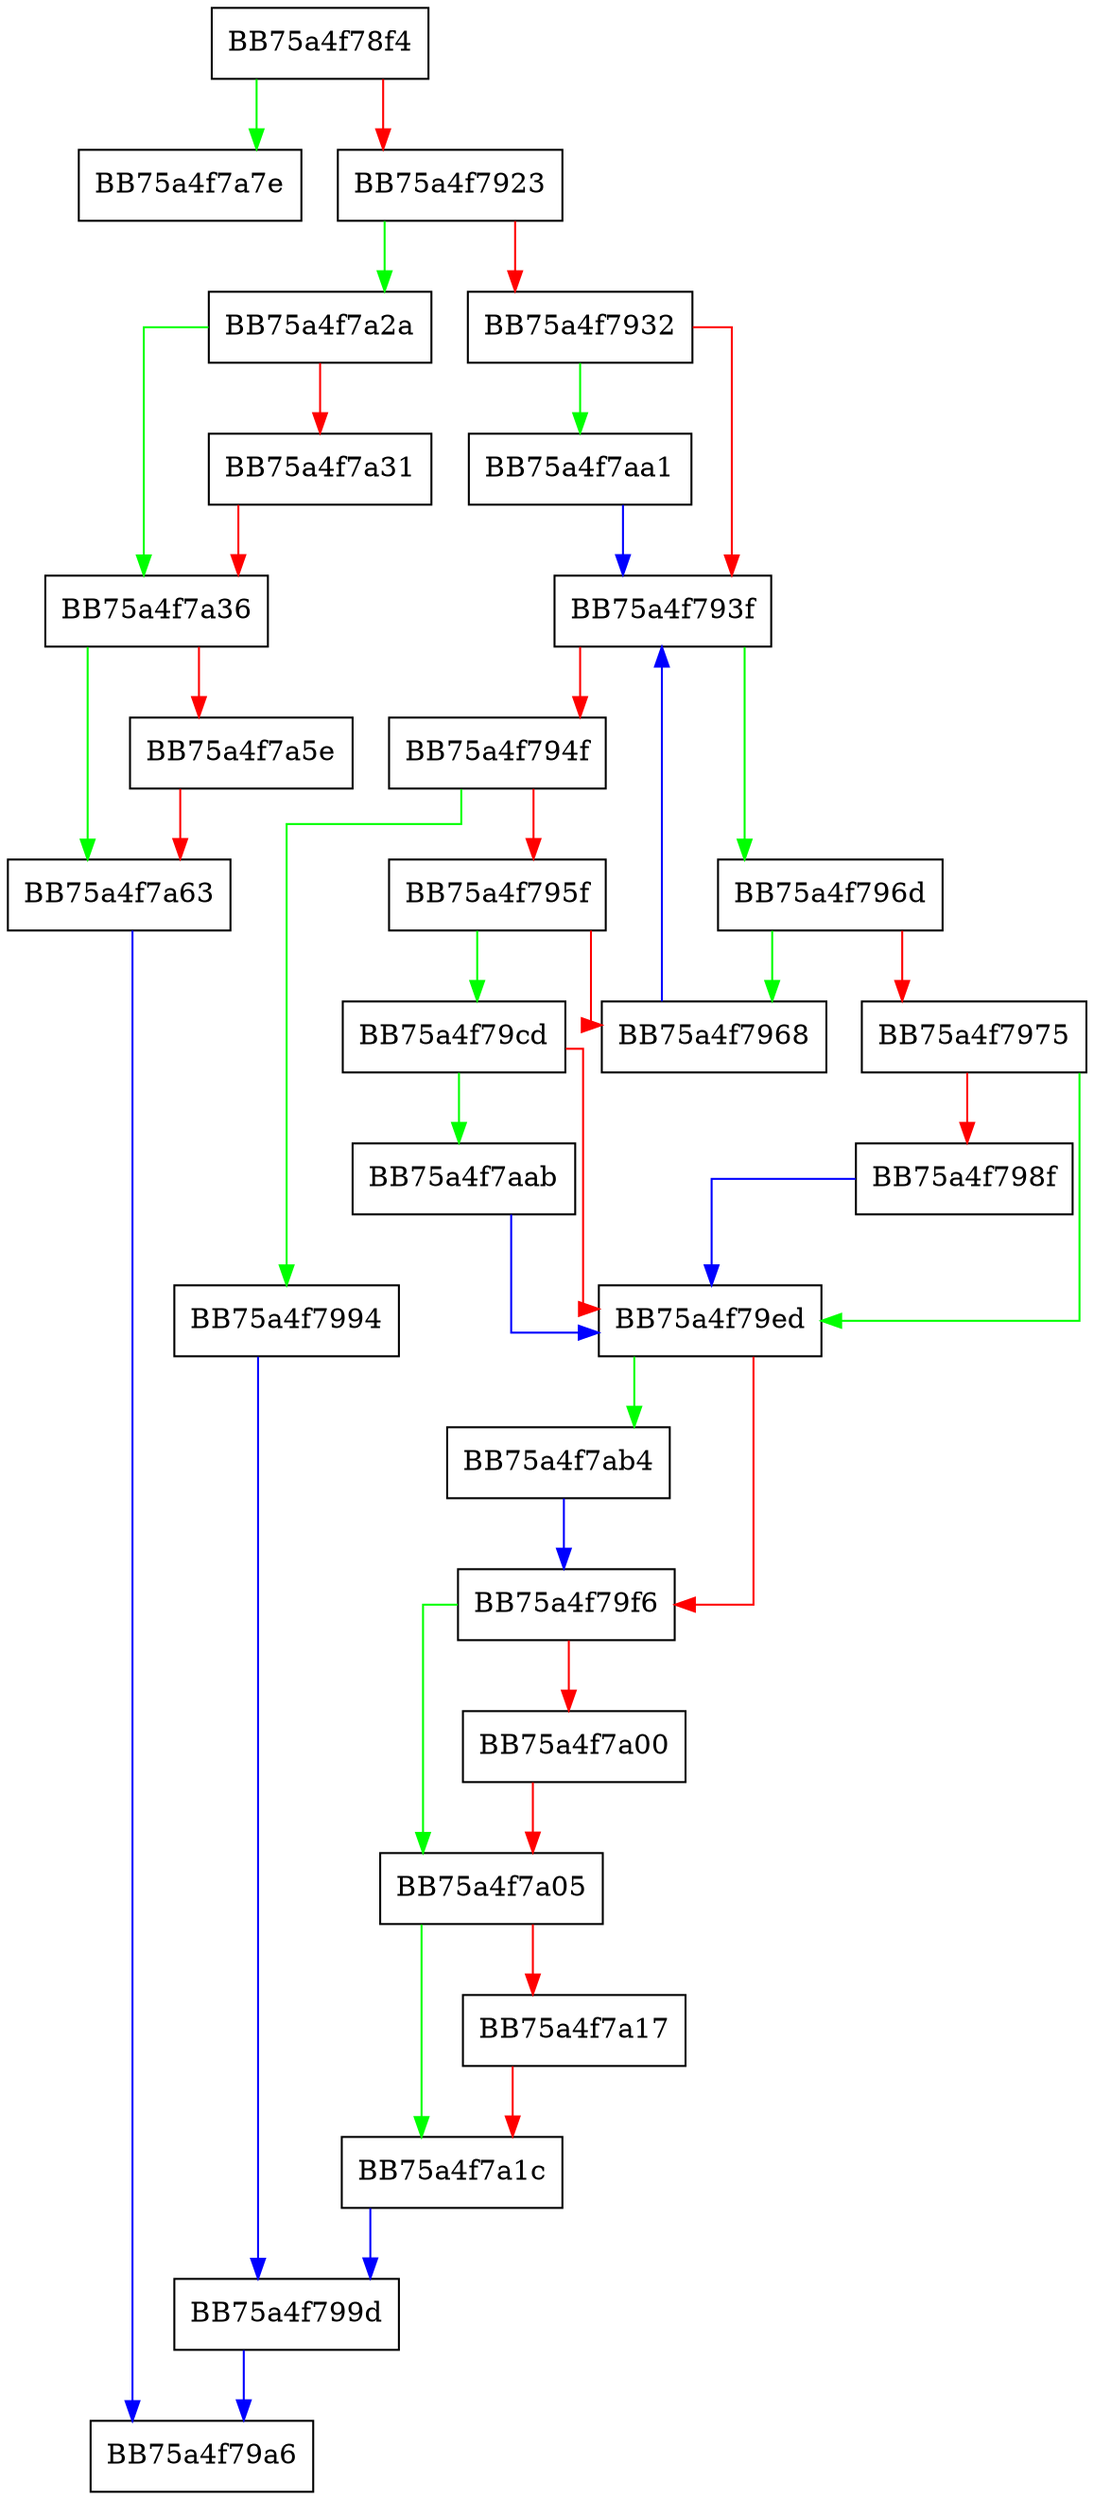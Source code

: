 digraph insert {
  node [shape="box"];
  graph [splines=ortho];
  BB75a4f78f4 -> BB75a4f7a7e [color="green"];
  BB75a4f78f4 -> BB75a4f7923 [color="red"];
  BB75a4f7923 -> BB75a4f7a2a [color="green"];
  BB75a4f7923 -> BB75a4f7932 [color="red"];
  BB75a4f7932 -> BB75a4f7aa1 [color="green"];
  BB75a4f7932 -> BB75a4f793f [color="red"];
  BB75a4f793f -> BB75a4f796d [color="green"];
  BB75a4f793f -> BB75a4f794f [color="red"];
  BB75a4f794f -> BB75a4f7994 [color="green"];
  BB75a4f794f -> BB75a4f795f [color="red"];
  BB75a4f795f -> BB75a4f79cd [color="green"];
  BB75a4f795f -> BB75a4f7968 [color="red"];
  BB75a4f7968 -> BB75a4f793f [color="blue"];
  BB75a4f796d -> BB75a4f7968 [color="green"];
  BB75a4f796d -> BB75a4f7975 [color="red"];
  BB75a4f7975 -> BB75a4f79ed [color="green"];
  BB75a4f7975 -> BB75a4f798f [color="red"];
  BB75a4f798f -> BB75a4f79ed [color="blue"];
  BB75a4f7994 -> BB75a4f799d [color="blue"];
  BB75a4f799d -> BB75a4f79a6 [color="blue"];
  BB75a4f79cd -> BB75a4f7aab [color="green"];
  BB75a4f79cd -> BB75a4f79ed [color="red"];
  BB75a4f79ed -> BB75a4f7ab4 [color="green"];
  BB75a4f79ed -> BB75a4f79f6 [color="red"];
  BB75a4f79f6 -> BB75a4f7a05 [color="green"];
  BB75a4f79f6 -> BB75a4f7a00 [color="red"];
  BB75a4f7a00 -> BB75a4f7a05 [color="red"];
  BB75a4f7a05 -> BB75a4f7a1c [color="green"];
  BB75a4f7a05 -> BB75a4f7a17 [color="red"];
  BB75a4f7a17 -> BB75a4f7a1c [color="red"];
  BB75a4f7a1c -> BB75a4f799d [color="blue"];
  BB75a4f7a2a -> BB75a4f7a36 [color="green"];
  BB75a4f7a2a -> BB75a4f7a31 [color="red"];
  BB75a4f7a31 -> BB75a4f7a36 [color="red"];
  BB75a4f7a36 -> BB75a4f7a63 [color="green"];
  BB75a4f7a36 -> BB75a4f7a5e [color="red"];
  BB75a4f7a5e -> BB75a4f7a63 [color="red"];
  BB75a4f7a63 -> BB75a4f79a6 [color="blue"];
  BB75a4f7aa1 -> BB75a4f793f [color="blue"];
  BB75a4f7aab -> BB75a4f79ed [color="blue"];
  BB75a4f7ab4 -> BB75a4f79f6 [color="blue"];
}